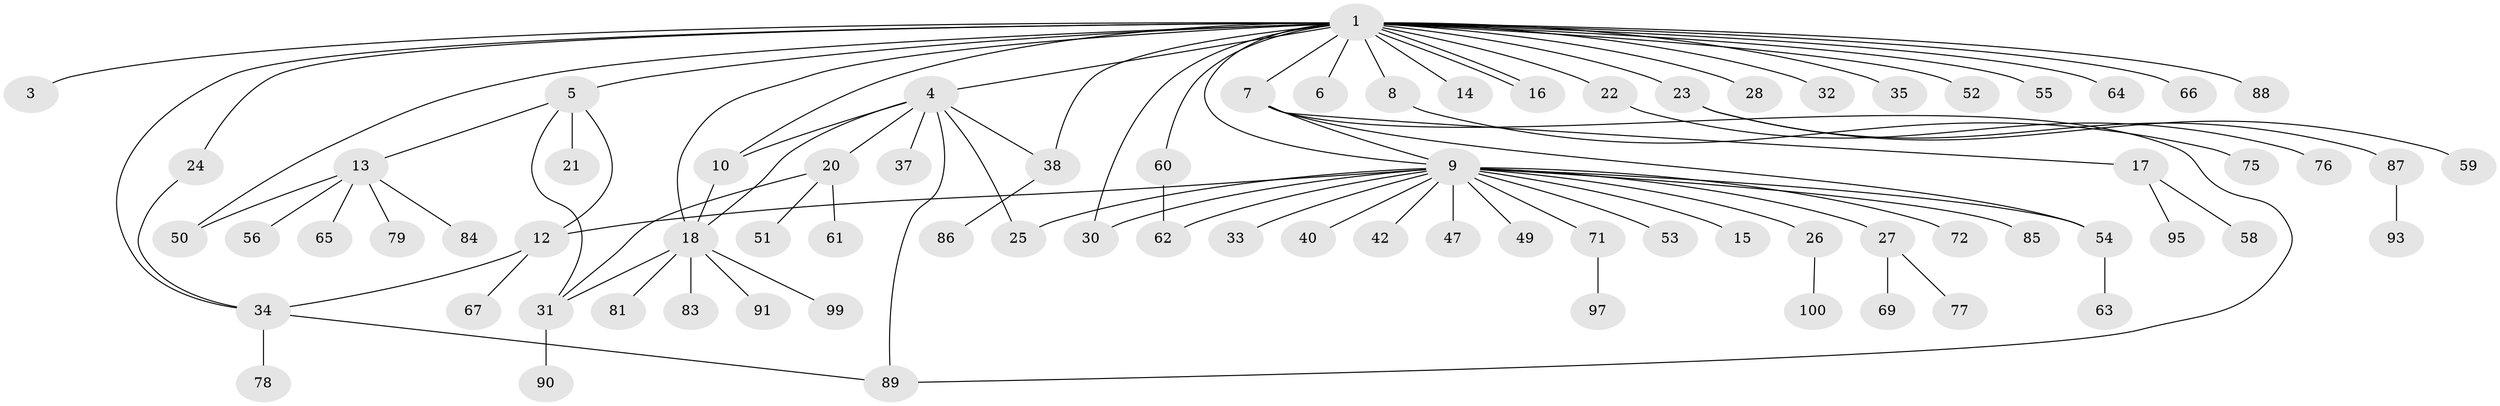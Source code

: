 // original degree distribution, {17: 0.01, 13: 0.01, 1: 0.56, 8: 0.01, 6: 0.02, 5: 0.03, 3: 0.14, 19: 0.01, 7: 0.02, 2: 0.19}
// Generated by graph-tools (version 1.1) at 2025/11/02/21/25 10:11:09]
// undirected, 77 vertices, 94 edges
graph export_dot {
graph [start="1"]
  node [color=gray90,style=filled];
  1 [super="+2"];
  3;
  4 [super="+98"];
  5 [super="+92"];
  6;
  7 [super="+96"];
  8 [super="+11"];
  9 [super="+41"];
  10;
  12 [super="+70"];
  13 [super="+82"];
  14;
  15 [super="+29"];
  16 [super="+73"];
  17 [super="+19"];
  18 [super="+68"];
  20 [super="+43"];
  21 [super="+46"];
  22;
  23 [super="+44"];
  24;
  25 [super="+48"];
  26 [super="+39"];
  27 [super="+36"];
  28;
  30;
  31 [super="+45"];
  32 [super="+57"];
  33;
  34 [super="+74"];
  35;
  37;
  38;
  40;
  42;
  47;
  49;
  50 [super="+80"];
  51;
  52;
  53;
  54;
  55;
  56;
  58;
  59;
  60;
  61;
  62;
  63;
  64;
  65;
  66;
  67;
  69;
  71;
  72;
  75;
  76 [super="+94"];
  77;
  78;
  79;
  81;
  83;
  84;
  85;
  86;
  87;
  88;
  89;
  90;
  91;
  93;
  95;
  97;
  99;
  100;
  1 -- 3;
  1 -- 4;
  1 -- 6;
  1 -- 7;
  1 -- 8;
  1 -- 9;
  1 -- 16;
  1 -- 16;
  1 -- 18;
  1 -- 24;
  1 -- 28;
  1 -- 38;
  1 -- 52;
  1 -- 55;
  1 -- 60;
  1 -- 66;
  1 -- 32;
  1 -- 64;
  1 -- 34;
  1 -- 35;
  1 -- 5;
  1 -- 10;
  1 -- 14;
  1 -- 50;
  1 -- 22;
  1 -- 23;
  1 -- 88;
  1 -- 30;
  4 -- 10;
  4 -- 20;
  4 -- 25;
  4 -- 37;
  4 -- 89;
  4 -- 18;
  4 -- 38;
  5 -- 12;
  5 -- 13;
  5 -- 21;
  5 -- 31;
  7 -- 17;
  7 -- 54;
  7 -- 89;
  7 -- 9;
  8 -- 75;
  9 -- 12;
  9 -- 15;
  9 -- 26;
  9 -- 27;
  9 -- 30;
  9 -- 33;
  9 -- 40;
  9 -- 42;
  9 -- 47;
  9 -- 49;
  9 -- 53;
  9 -- 54;
  9 -- 62;
  9 -- 71;
  9 -- 72;
  9 -- 85;
  9 -- 25;
  10 -- 18;
  12 -- 34;
  12 -- 67;
  13 -- 50;
  13 -- 56;
  13 -- 65;
  13 -- 79;
  13 -- 84;
  17 -- 58;
  17 -- 95;
  18 -- 31;
  18 -- 83;
  18 -- 91;
  18 -- 99;
  18 -- 81;
  20 -- 51;
  20 -- 61;
  20 -- 31;
  22 -- 76;
  23 -- 59;
  23 -- 87;
  24 -- 34;
  26 -- 100;
  27 -- 69;
  27 -- 77;
  31 -- 90;
  34 -- 78;
  34 -- 89;
  38 -- 86;
  54 -- 63;
  60 -- 62;
  71 -- 97;
  87 -- 93;
}

